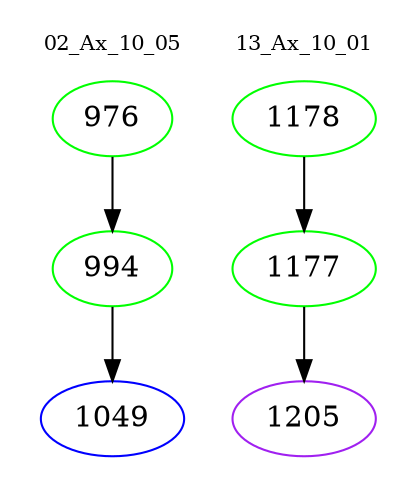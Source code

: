 digraph{
subgraph cluster_0 {
color = white
label = "02_Ax_10_05";
fontsize=10;
T0_976 [label="976", color="green"]
T0_976 -> T0_994 [color="black"]
T0_994 [label="994", color="green"]
T0_994 -> T0_1049 [color="black"]
T0_1049 [label="1049", color="blue"]
}
subgraph cluster_1 {
color = white
label = "13_Ax_10_01";
fontsize=10;
T1_1178 [label="1178", color="green"]
T1_1178 -> T1_1177 [color="black"]
T1_1177 [label="1177", color="green"]
T1_1177 -> T1_1205 [color="black"]
T1_1205 [label="1205", color="purple"]
}
}
